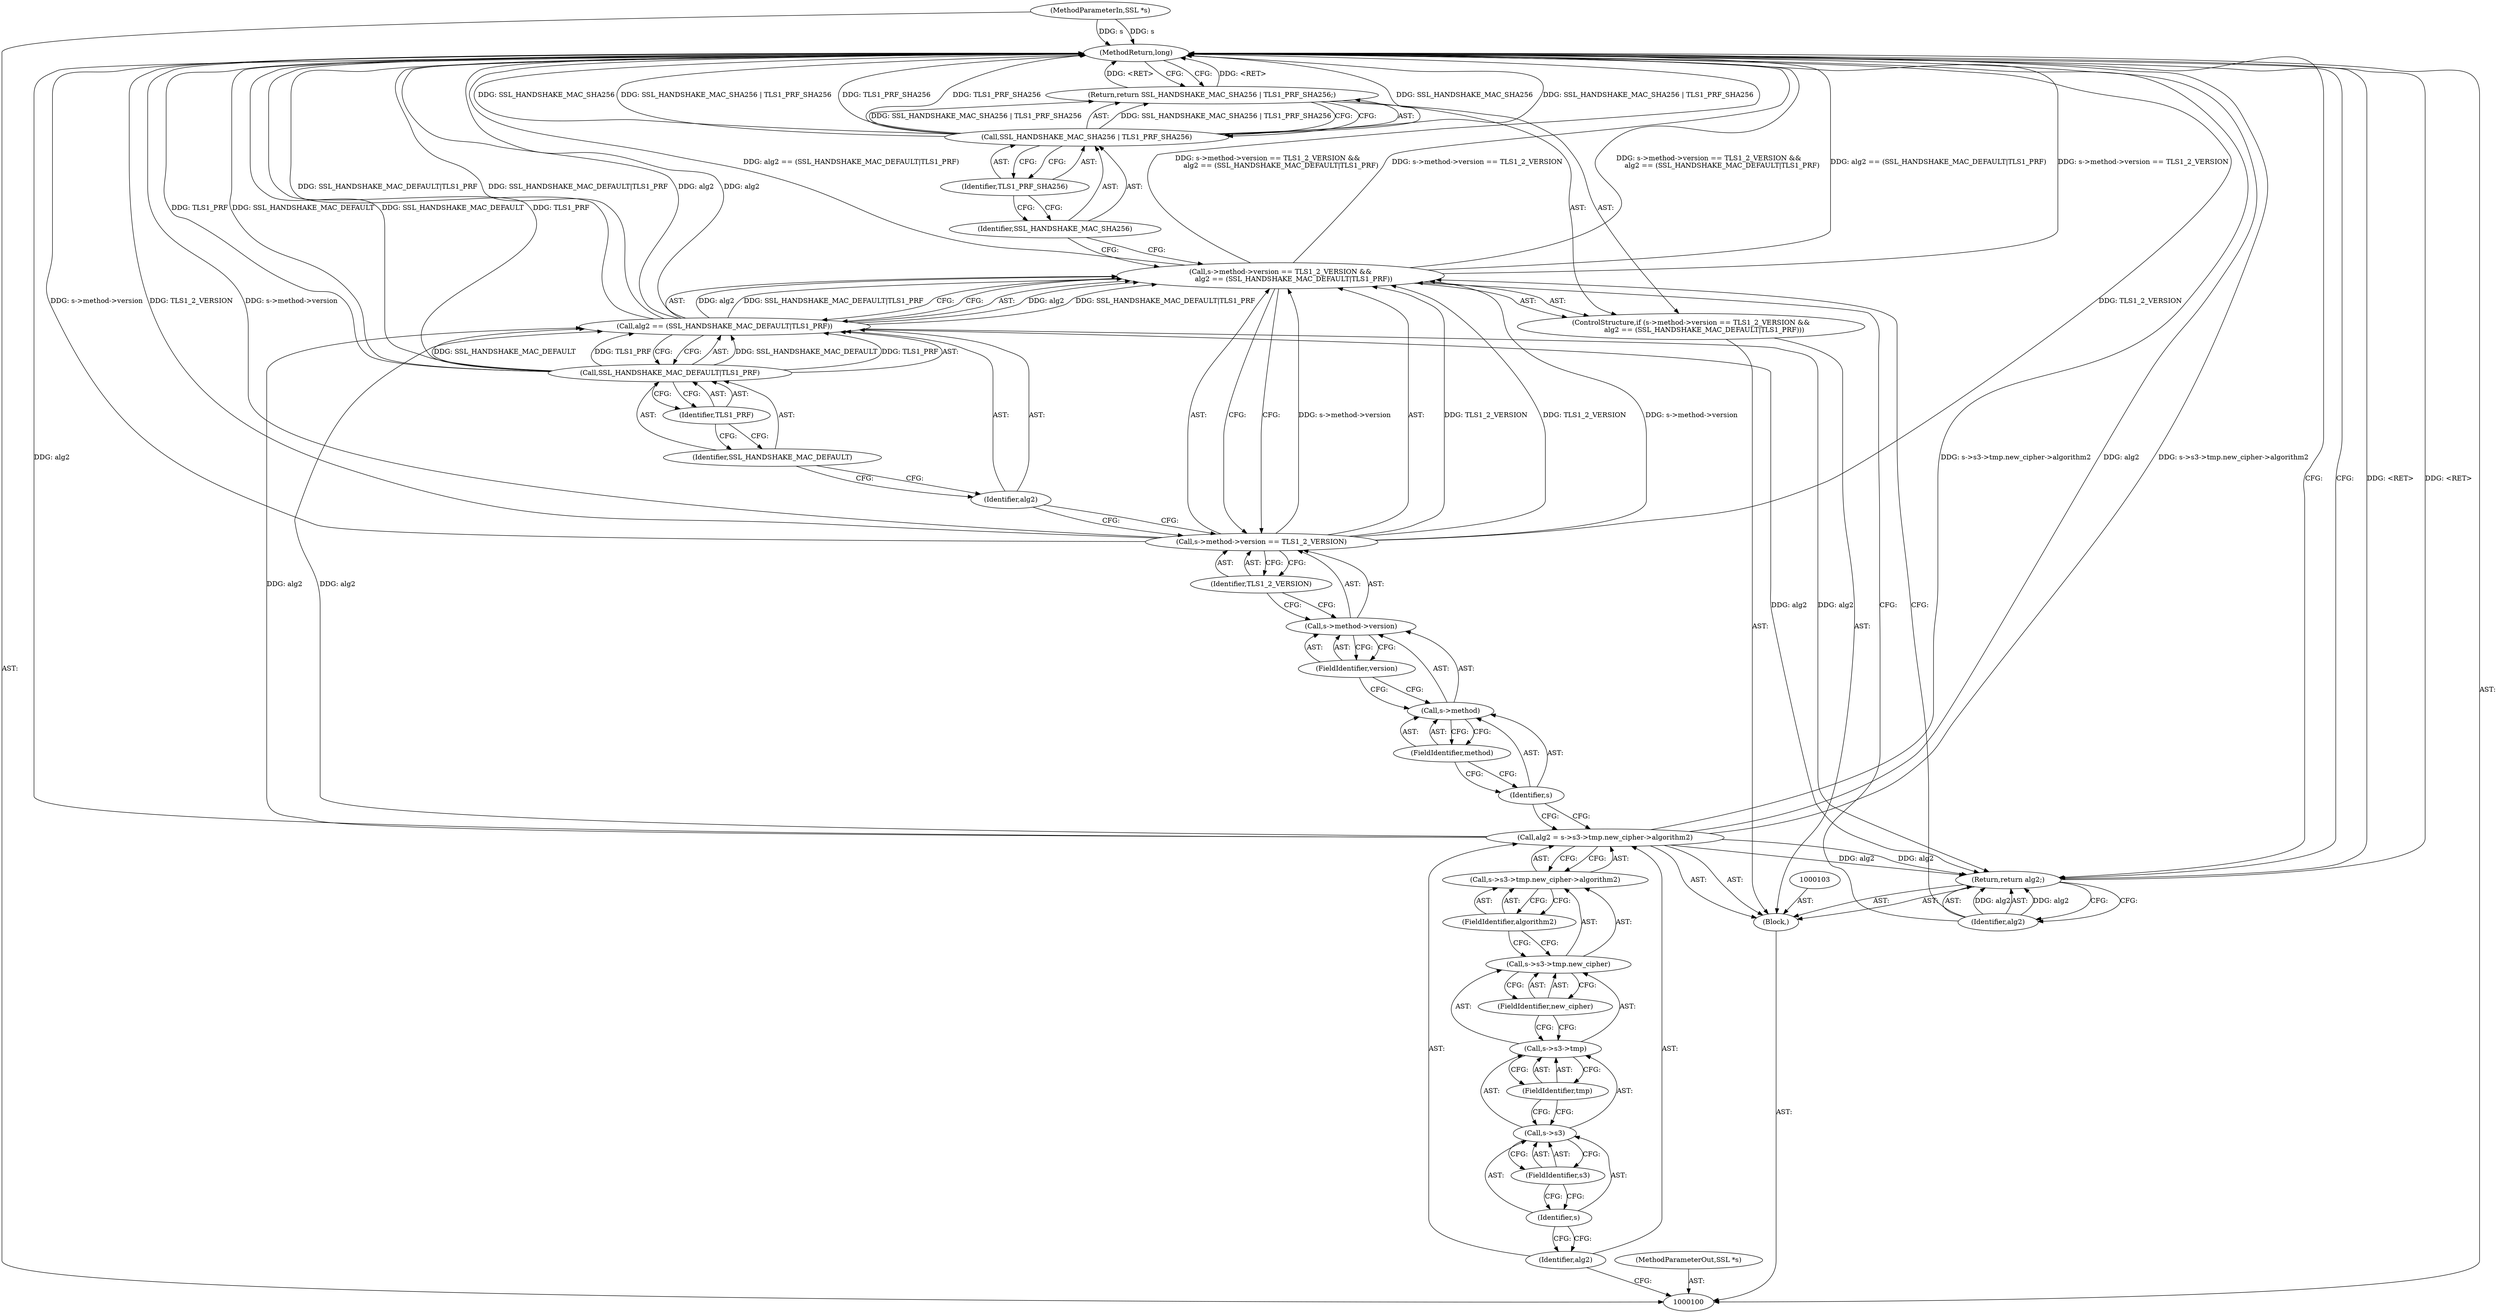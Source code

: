 digraph "0_openssl_ca989269a2876bae79393bd54c3e72d49975fc75" {
"1000135" [label="(MethodReturn,long)"];
"1000101" [label="(MethodParameterIn,SSL *s)"];
"1000171" [label="(MethodParameterOut,SSL *s)"];
"1000102" [label="(Block,)"];
"1000104" [label="(Call,alg2 = s->s3->tmp.new_cipher->algorithm2)"];
"1000105" [label="(Identifier,alg2)"];
"1000106" [label="(Call,s->s3->tmp.new_cipher->algorithm2)"];
"1000107" [label="(Call,s->s3->tmp.new_cipher)"];
"1000108" [label="(Call,s->s3->tmp)"];
"1000109" [label="(Call,s->s3)"];
"1000110" [label="(Identifier,s)"];
"1000111" [label="(FieldIdentifier,s3)"];
"1000112" [label="(FieldIdentifier,tmp)"];
"1000113" [label="(FieldIdentifier,new_cipher)"];
"1000114" [label="(FieldIdentifier,algorithm2)"];
"1000116" [label="(Call,s->method->version == TLS1_2_VERSION &&\n            alg2 == (SSL_HANDSHAKE_MAC_DEFAULT|TLS1_PRF))"];
"1000117" [label="(Call,s->method->version == TLS1_2_VERSION)"];
"1000118" [label="(Call,s->method->version)"];
"1000119" [label="(Call,s->method)"];
"1000120" [label="(Identifier,s)"];
"1000121" [label="(FieldIdentifier,method)"];
"1000122" [label="(FieldIdentifier,version)"];
"1000123" [label="(Identifier,TLS1_2_VERSION)"];
"1000115" [label="(ControlStructure,if (s->method->version == TLS1_2_VERSION &&\n            alg2 == (SSL_HANDSHAKE_MAC_DEFAULT|TLS1_PRF)))"];
"1000124" [label="(Call,alg2 == (SSL_HANDSHAKE_MAC_DEFAULT|TLS1_PRF))"];
"1000125" [label="(Identifier,alg2)"];
"1000126" [label="(Call,SSL_HANDSHAKE_MAC_DEFAULT|TLS1_PRF)"];
"1000127" [label="(Identifier,SSL_HANDSHAKE_MAC_DEFAULT)"];
"1000128" [label="(Identifier,TLS1_PRF)"];
"1000129" [label="(Return,return SSL_HANDSHAKE_MAC_SHA256 | TLS1_PRF_SHA256;)"];
"1000130" [label="(Call,SSL_HANDSHAKE_MAC_SHA256 | TLS1_PRF_SHA256)"];
"1000131" [label="(Identifier,SSL_HANDSHAKE_MAC_SHA256)"];
"1000132" [label="(Identifier,TLS1_PRF_SHA256)"];
"1000134" [label="(Identifier,alg2)"];
"1000133" [label="(Return,return alg2;)"];
"1000135" -> "1000100"  [label="AST: "];
"1000135" -> "1000129"  [label="CFG: "];
"1000135" -> "1000133"  [label="CFG: "];
"1000116" -> "1000135"  [label="DDG: s->method->version == TLS1_2_VERSION"];
"1000116" -> "1000135"  [label="DDG: s->method->version == TLS1_2_VERSION &&\n            alg2 == (SSL_HANDSHAKE_MAC_DEFAULT|TLS1_PRF)"];
"1000116" -> "1000135"  [label="DDG: alg2 == (SSL_HANDSHAKE_MAC_DEFAULT|TLS1_PRF)"];
"1000124" -> "1000135"  [label="DDG: alg2"];
"1000124" -> "1000135"  [label="DDG: SSL_HANDSHAKE_MAC_DEFAULT|TLS1_PRF"];
"1000104" -> "1000135"  [label="DDG: alg2"];
"1000104" -> "1000135"  [label="DDG: s->s3->tmp.new_cipher->algorithm2"];
"1000126" -> "1000135"  [label="DDG: SSL_HANDSHAKE_MAC_DEFAULT"];
"1000126" -> "1000135"  [label="DDG: TLS1_PRF"];
"1000117" -> "1000135"  [label="DDG: s->method->version"];
"1000117" -> "1000135"  [label="DDG: TLS1_2_VERSION"];
"1000101" -> "1000135"  [label="DDG: s"];
"1000130" -> "1000135"  [label="DDG: SSL_HANDSHAKE_MAC_SHA256 | TLS1_PRF_SHA256"];
"1000130" -> "1000135"  [label="DDG: TLS1_PRF_SHA256"];
"1000130" -> "1000135"  [label="DDG: SSL_HANDSHAKE_MAC_SHA256"];
"1000133" -> "1000135"  [label="DDG: <RET>"];
"1000129" -> "1000135"  [label="DDG: <RET>"];
"1000101" -> "1000100"  [label="AST: "];
"1000101" -> "1000135"  [label="DDG: s"];
"1000171" -> "1000100"  [label="AST: "];
"1000102" -> "1000100"  [label="AST: "];
"1000103" -> "1000102"  [label="AST: "];
"1000104" -> "1000102"  [label="AST: "];
"1000115" -> "1000102"  [label="AST: "];
"1000133" -> "1000102"  [label="AST: "];
"1000104" -> "1000102"  [label="AST: "];
"1000104" -> "1000106"  [label="CFG: "];
"1000105" -> "1000104"  [label="AST: "];
"1000106" -> "1000104"  [label="AST: "];
"1000120" -> "1000104"  [label="CFG: "];
"1000104" -> "1000135"  [label="DDG: alg2"];
"1000104" -> "1000135"  [label="DDG: s->s3->tmp.new_cipher->algorithm2"];
"1000104" -> "1000124"  [label="DDG: alg2"];
"1000104" -> "1000133"  [label="DDG: alg2"];
"1000105" -> "1000104"  [label="AST: "];
"1000105" -> "1000100"  [label="CFG: "];
"1000110" -> "1000105"  [label="CFG: "];
"1000106" -> "1000104"  [label="AST: "];
"1000106" -> "1000114"  [label="CFG: "];
"1000107" -> "1000106"  [label="AST: "];
"1000114" -> "1000106"  [label="AST: "];
"1000104" -> "1000106"  [label="CFG: "];
"1000107" -> "1000106"  [label="AST: "];
"1000107" -> "1000113"  [label="CFG: "];
"1000108" -> "1000107"  [label="AST: "];
"1000113" -> "1000107"  [label="AST: "];
"1000114" -> "1000107"  [label="CFG: "];
"1000108" -> "1000107"  [label="AST: "];
"1000108" -> "1000112"  [label="CFG: "];
"1000109" -> "1000108"  [label="AST: "];
"1000112" -> "1000108"  [label="AST: "];
"1000113" -> "1000108"  [label="CFG: "];
"1000109" -> "1000108"  [label="AST: "];
"1000109" -> "1000111"  [label="CFG: "];
"1000110" -> "1000109"  [label="AST: "];
"1000111" -> "1000109"  [label="AST: "];
"1000112" -> "1000109"  [label="CFG: "];
"1000110" -> "1000109"  [label="AST: "];
"1000110" -> "1000105"  [label="CFG: "];
"1000111" -> "1000110"  [label="CFG: "];
"1000111" -> "1000109"  [label="AST: "];
"1000111" -> "1000110"  [label="CFG: "];
"1000109" -> "1000111"  [label="CFG: "];
"1000112" -> "1000108"  [label="AST: "];
"1000112" -> "1000109"  [label="CFG: "];
"1000108" -> "1000112"  [label="CFG: "];
"1000113" -> "1000107"  [label="AST: "];
"1000113" -> "1000108"  [label="CFG: "];
"1000107" -> "1000113"  [label="CFG: "];
"1000114" -> "1000106"  [label="AST: "];
"1000114" -> "1000107"  [label="CFG: "];
"1000106" -> "1000114"  [label="CFG: "];
"1000116" -> "1000115"  [label="AST: "];
"1000116" -> "1000117"  [label="CFG: "];
"1000116" -> "1000124"  [label="CFG: "];
"1000117" -> "1000116"  [label="AST: "];
"1000124" -> "1000116"  [label="AST: "];
"1000131" -> "1000116"  [label="CFG: "];
"1000134" -> "1000116"  [label="CFG: "];
"1000116" -> "1000135"  [label="DDG: s->method->version == TLS1_2_VERSION"];
"1000116" -> "1000135"  [label="DDG: s->method->version == TLS1_2_VERSION &&\n            alg2 == (SSL_HANDSHAKE_MAC_DEFAULT|TLS1_PRF)"];
"1000116" -> "1000135"  [label="DDG: alg2 == (SSL_HANDSHAKE_MAC_DEFAULT|TLS1_PRF)"];
"1000117" -> "1000116"  [label="DDG: s->method->version"];
"1000117" -> "1000116"  [label="DDG: TLS1_2_VERSION"];
"1000124" -> "1000116"  [label="DDG: alg2"];
"1000124" -> "1000116"  [label="DDG: SSL_HANDSHAKE_MAC_DEFAULT|TLS1_PRF"];
"1000117" -> "1000116"  [label="AST: "];
"1000117" -> "1000123"  [label="CFG: "];
"1000118" -> "1000117"  [label="AST: "];
"1000123" -> "1000117"  [label="AST: "];
"1000125" -> "1000117"  [label="CFG: "];
"1000116" -> "1000117"  [label="CFG: "];
"1000117" -> "1000135"  [label="DDG: s->method->version"];
"1000117" -> "1000135"  [label="DDG: TLS1_2_VERSION"];
"1000117" -> "1000116"  [label="DDG: s->method->version"];
"1000117" -> "1000116"  [label="DDG: TLS1_2_VERSION"];
"1000118" -> "1000117"  [label="AST: "];
"1000118" -> "1000122"  [label="CFG: "];
"1000119" -> "1000118"  [label="AST: "];
"1000122" -> "1000118"  [label="AST: "];
"1000123" -> "1000118"  [label="CFG: "];
"1000119" -> "1000118"  [label="AST: "];
"1000119" -> "1000121"  [label="CFG: "];
"1000120" -> "1000119"  [label="AST: "];
"1000121" -> "1000119"  [label="AST: "];
"1000122" -> "1000119"  [label="CFG: "];
"1000120" -> "1000119"  [label="AST: "];
"1000120" -> "1000104"  [label="CFG: "];
"1000121" -> "1000120"  [label="CFG: "];
"1000121" -> "1000119"  [label="AST: "];
"1000121" -> "1000120"  [label="CFG: "];
"1000119" -> "1000121"  [label="CFG: "];
"1000122" -> "1000118"  [label="AST: "];
"1000122" -> "1000119"  [label="CFG: "];
"1000118" -> "1000122"  [label="CFG: "];
"1000123" -> "1000117"  [label="AST: "];
"1000123" -> "1000118"  [label="CFG: "];
"1000117" -> "1000123"  [label="CFG: "];
"1000115" -> "1000102"  [label="AST: "];
"1000116" -> "1000115"  [label="AST: "];
"1000129" -> "1000115"  [label="AST: "];
"1000124" -> "1000116"  [label="AST: "];
"1000124" -> "1000126"  [label="CFG: "];
"1000125" -> "1000124"  [label="AST: "];
"1000126" -> "1000124"  [label="AST: "];
"1000116" -> "1000124"  [label="CFG: "];
"1000124" -> "1000135"  [label="DDG: alg2"];
"1000124" -> "1000135"  [label="DDG: SSL_HANDSHAKE_MAC_DEFAULT|TLS1_PRF"];
"1000124" -> "1000116"  [label="DDG: alg2"];
"1000124" -> "1000116"  [label="DDG: SSL_HANDSHAKE_MAC_DEFAULT|TLS1_PRF"];
"1000104" -> "1000124"  [label="DDG: alg2"];
"1000126" -> "1000124"  [label="DDG: SSL_HANDSHAKE_MAC_DEFAULT"];
"1000126" -> "1000124"  [label="DDG: TLS1_PRF"];
"1000124" -> "1000133"  [label="DDG: alg2"];
"1000125" -> "1000124"  [label="AST: "];
"1000125" -> "1000117"  [label="CFG: "];
"1000127" -> "1000125"  [label="CFG: "];
"1000126" -> "1000124"  [label="AST: "];
"1000126" -> "1000128"  [label="CFG: "];
"1000127" -> "1000126"  [label="AST: "];
"1000128" -> "1000126"  [label="AST: "];
"1000124" -> "1000126"  [label="CFG: "];
"1000126" -> "1000135"  [label="DDG: SSL_HANDSHAKE_MAC_DEFAULT"];
"1000126" -> "1000135"  [label="DDG: TLS1_PRF"];
"1000126" -> "1000124"  [label="DDG: SSL_HANDSHAKE_MAC_DEFAULT"];
"1000126" -> "1000124"  [label="DDG: TLS1_PRF"];
"1000127" -> "1000126"  [label="AST: "];
"1000127" -> "1000125"  [label="CFG: "];
"1000128" -> "1000127"  [label="CFG: "];
"1000128" -> "1000126"  [label="AST: "];
"1000128" -> "1000127"  [label="CFG: "];
"1000126" -> "1000128"  [label="CFG: "];
"1000129" -> "1000115"  [label="AST: "];
"1000129" -> "1000130"  [label="CFG: "];
"1000130" -> "1000129"  [label="AST: "];
"1000135" -> "1000129"  [label="CFG: "];
"1000129" -> "1000135"  [label="DDG: <RET>"];
"1000130" -> "1000129"  [label="DDG: SSL_HANDSHAKE_MAC_SHA256 | TLS1_PRF_SHA256"];
"1000130" -> "1000129"  [label="AST: "];
"1000130" -> "1000132"  [label="CFG: "];
"1000131" -> "1000130"  [label="AST: "];
"1000132" -> "1000130"  [label="AST: "];
"1000129" -> "1000130"  [label="CFG: "];
"1000130" -> "1000135"  [label="DDG: SSL_HANDSHAKE_MAC_SHA256 | TLS1_PRF_SHA256"];
"1000130" -> "1000135"  [label="DDG: TLS1_PRF_SHA256"];
"1000130" -> "1000135"  [label="DDG: SSL_HANDSHAKE_MAC_SHA256"];
"1000130" -> "1000129"  [label="DDG: SSL_HANDSHAKE_MAC_SHA256 | TLS1_PRF_SHA256"];
"1000131" -> "1000130"  [label="AST: "];
"1000131" -> "1000116"  [label="CFG: "];
"1000132" -> "1000131"  [label="CFG: "];
"1000132" -> "1000130"  [label="AST: "];
"1000132" -> "1000131"  [label="CFG: "];
"1000130" -> "1000132"  [label="CFG: "];
"1000134" -> "1000133"  [label="AST: "];
"1000134" -> "1000116"  [label="CFG: "];
"1000133" -> "1000134"  [label="CFG: "];
"1000134" -> "1000133"  [label="DDG: alg2"];
"1000133" -> "1000102"  [label="AST: "];
"1000133" -> "1000134"  [label="CFG: "];
"1000134" -> "1000133"  [label="AST: "];
"1000135" -> "1000133"  [label="CFG: "];
"1000133" -> "1000135"  [label="DDG: <RET>"];
"1000134" -> "1000133"  [label="DDG: alg2"];
"1000124" -> "1000133"  [label="DDG: alg2"];
"1000104" -> "1000133"  [label="DDG: alg2"];
}
